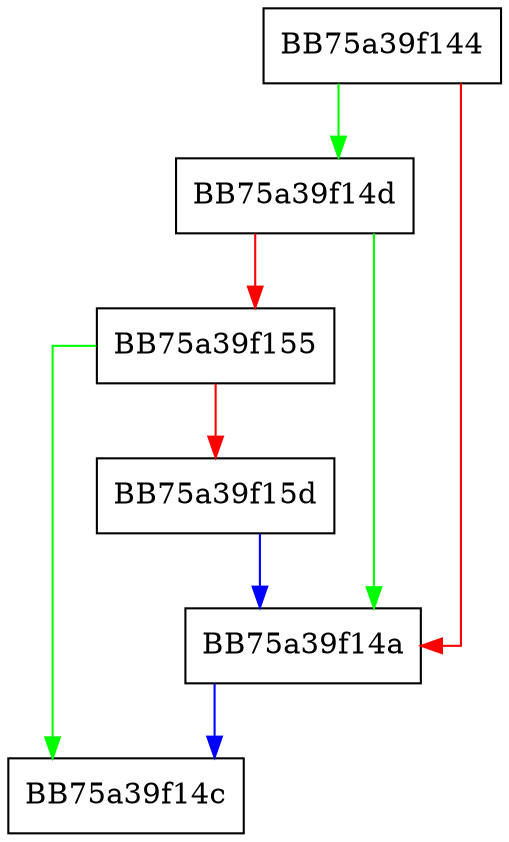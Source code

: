 digraph FindSucceeded {
  node [shape="box"];
  graph [splines=ortho];
  BB75a39f144 -> BB75a39f14d [color="green"];
  BB75a39f144 -> BB75a39f14a [color="red"];
  BB75a39f14a -> BB75a39f14c [color="blue"];
  BB75a39f14d -> BB75a39f14a [color="green"];
  BB75a39f14d -> BB75a39f155 [color="red"];
  BB75a39f155 -> BB75a39f14c [color="green"];
  BB75a39f155 -> BB75a39f15d [color="red"];
  BB75a39f15d -> BB75a39f14a [color="blue"];
}